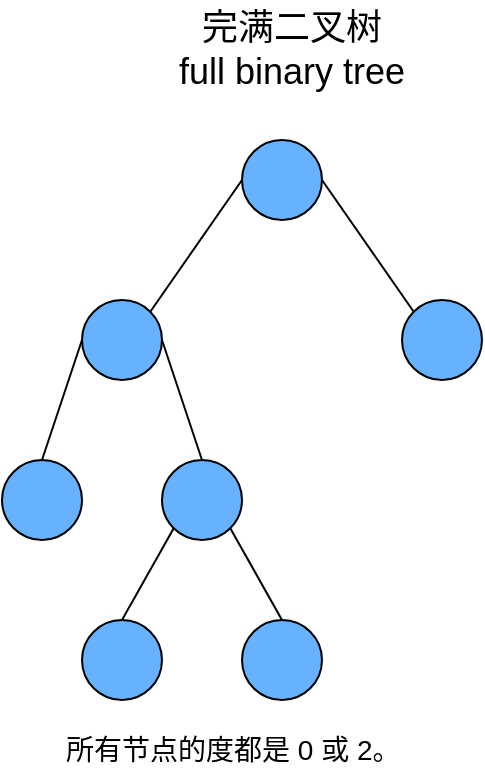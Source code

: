 <mxfile scale="2" border="50">
    <diagram id="MReUjaNDudYp6e8Bdq2W" name="Page-1">
        <mxGraphModel dx="683" dy="453" grid="1" gridSize="10" guides="1" tooltips="1" connect="1" arrows="1" fold="1" page="1" pageScale="1" pageWidth="850" pageHeight="1100" background="#FFFFFF" math="0" shadow="0">
            <root>
                <mxCell id="0"/>
                <mxCell id="1" parent="0"/>
                <mxCell id="12" style="edgeStyle=none;html=1;exitX=0;exitY=0.5;exitDx=0;exitDy=0;entryX=1;entryY=0;entryDx=0;entryDy=0;endArrow=none;endFill=0;" parent="1" source="4" target="5" edge="1">
                    <mxGeometry relative="1" as="geometry"/>
                </mxCell>
                <mxCell id="13" style="edgeStyle=none;html=1;exitX=1;exitY=0.5;exitDx=0;exitDy=0;entryX=0;entryY=0;entryDx=0;entryDy=0;endArrow=none;endFill=0;" parent="1" source="4" target="8" edge="1">
                    <mxGeometry relative="1" as="geometry"/>
                </mxCell>
                <mxCell id="4" value="" style="ellipse;whiteSpace=wrap;html=1;aspect=fixed;fillColor=#66B2FF;" parent="1" vertex="1">
                    <mxGeometry x="320" y="120" width="40" height="40" as="geometry"/>
                </mxCell>
                <mxCell id="16" style="edgeStyle=none;html=1;exitX=1;exitY=0.5;exitDx=0;exitDy=0;entryX=0.5;entryY=0;entryDx=0;entryDy=0;endArrow=none;endFill=0;" parent="1" source="5" target="6" edge="1">
                    <mxGeometry relative="1" as="geometry"/>
                </mxCell>
                <mxCell id="17" style="edgeStyle=none;html=1;exitX=0;exitY=0.5;exitDx=0;exitDy=0;entryX=0.5;entryY=0;entryDx=0;entryDy=0;endArrow=none;endFill=0;" parent="1" source="5" target="7" edge="1">
                    <mxGeometry relative="1" as="geometry"/>
                </mxCell>
                <mxCell id="5" value="" style="ellipse;whiteSpace=wrap;html=1;aspect=fixed;fillColor=#66B2FF;" parent="1" vertex="1">
                    <mxGeometry x="240" y="200" width="40" height="40" as="geometry"/>
                </mxCell>
                <mxCell id="24" style="edgeStyle=none;html=1;exitX=0;exitY=1;exitDx=0;exitDy=0;entryX=0.5;entryY=0;entryDx=0;entryDy=0;endArrow=none;endFill=0;" edge="1" parent="1" source="6" target="22">
                    <mxGeometry relative="1" as="geometry"/>
                </mxCell>
                <mxCell id="25" style="edgeStyle=none;html=1;exitX=1;exitY=1;exitDx=0;exitDy=0;entryX=0.5;entryY=0;entryDx=0;entryDy=0;endArrow=none;endFill=0;" edge="1" parent="1" source="6" target="23">
                    <mxGeometry relative="1" as="geometry"/>
                </mxCell>
                <mxCell id="6" value="" style="ellipse;whiteSpace=wrap;html=1;aspect=fixed;fillColor=#66B2FF;" parent="1" vertex="1">
                    <mxGeometry x="280" y="280" width="40" height="40" as="geometry"/>
                </mxCell>
                <mxCell id="7" value="&lt;span style=&quot;font-family: monospace; font-size: 0px; text-align: start; text-wrap-mode: nowrap;&quot;&gt;%3CmxGraphModel%3E%3Croot%3E%3CmxCell%20id%3D%220%22%2F%3E%3CmxCell%20id%3D%221%22%20parent%3D%220%22%2F%3E%3CmxCell%20id%3D%222%22%20value%3D%22%26lt%3Bfont%20style%3D%26quot%3Bfont-size%3A%2014px%3B%26quot%3B%26gt%3B%E6%9C%80%E5%BA%95%E5%B1%82%E8%8A%82%E7%82%B9%E9%9D%A0%E5%B7%A6%E5%A1%AB%E5%85%85%EF%BC%8C%E5%85%B6%E4%BB%96%E5%B1%82%E8%8A%82%E7%82%B9%E5%85%A8%E8%A2%AB%E5%A1%AB%E6%BB%A1%26lt%3B%2Ffont%26gt%3B%22%20style%3D%22text%3Bhtml%3D1%3Balign%3Dcenter%3BverticalAlign%3Dmiddle%3Bresizable%3D0%3Bpoints%3D%5B%5D%3Bautosize%3D1%3BstrokeColor%3Dnone%3BfillColor%3Dnone%3B%22%20vertex%3D%221%22%20parent%3D%221%22%3E%3CmxGeometry%20x%3D%22195%22%20y%3D%22338%22%20width%3D%22290%22%20height%3D%2230%22%20as%3D%22geometry%22%2F%3E%3C%2FmxCell%3E%3C%2Froot%3E%3C%2FmxGraphModel%3E&lt;/span&gt;" style="ellipse;whiteSpace=wrap;html=1;aspect=fixed;fillColor=#66B2FF;" parent="1" vertex="1">
                    <mxGeometry x="200" y="280" width="40" height="40" as="geometry"/>
                </mxCell>
                <mxCell id="8" value="" style="ellipse;whiteSpace=wrap;html=1;aspect=fixed;fillColor=#66B2FF;" parent="1" vertex="1">
                    <mxGeometry x="400" y="200" width="40" height="40" as="geometry"/>
                </mxCell>
                <mxCell id="21" value="&lt;font style=&quot;font-size: 18px;&quot;&gt;完满二叉树&lt;/font&gt;&lt;div&gt;&lt;font style=&quot;font-size: 18px;&quot;&gt;full binary tree&lt;/font&gt;&lt;/div&gt;" style="text;html=1;align=center;verticalAlign=middle;whiteSpace=wrap;rounded=0;" parent="1" vertex="1">
                    <mxGeometry x="270" y="50" width="150" height="50" as="geometry"/>
                </mxCell>
                <mxCell id="22" value="" style="ellipse;whiteSpace=wrap;html=1;aspect=fixed;fillColor=#66B2FF;" vertex="1" parent="1">
                    <mxGeometry x="240" y="360" width="40" height="40" as="geometry"/>
                </mxCell>
                <mxCell id="23" value="" style="ellipse;whiteSpace=wrap;html=1;aspect=fixed;fillColor=#66B2FF;" vertex="1" parent="1">
                    <mxGeometry x="320" y="360" width="40" height="40" as="geometry"/>
                </mxCell>
                <mxCell id="26" value="&lt;font style=&quot;font-size: 14px;&quot;&gt;所有节点的度都是 0 或 2。&lt;/font&gt;" style="text;html=1;align=left;verticalAlign=middle;resizable=0;points=[];autosize=1;strokeColor=none;fillColor=none;" vertex="1" parent="1">
                    <mxGeometry x="230" y="410" width="190" height="30" as="geometry"/>
                </mxCell>
            </root>
        </mxGraphModel>
    </diagram>
</mxfile>